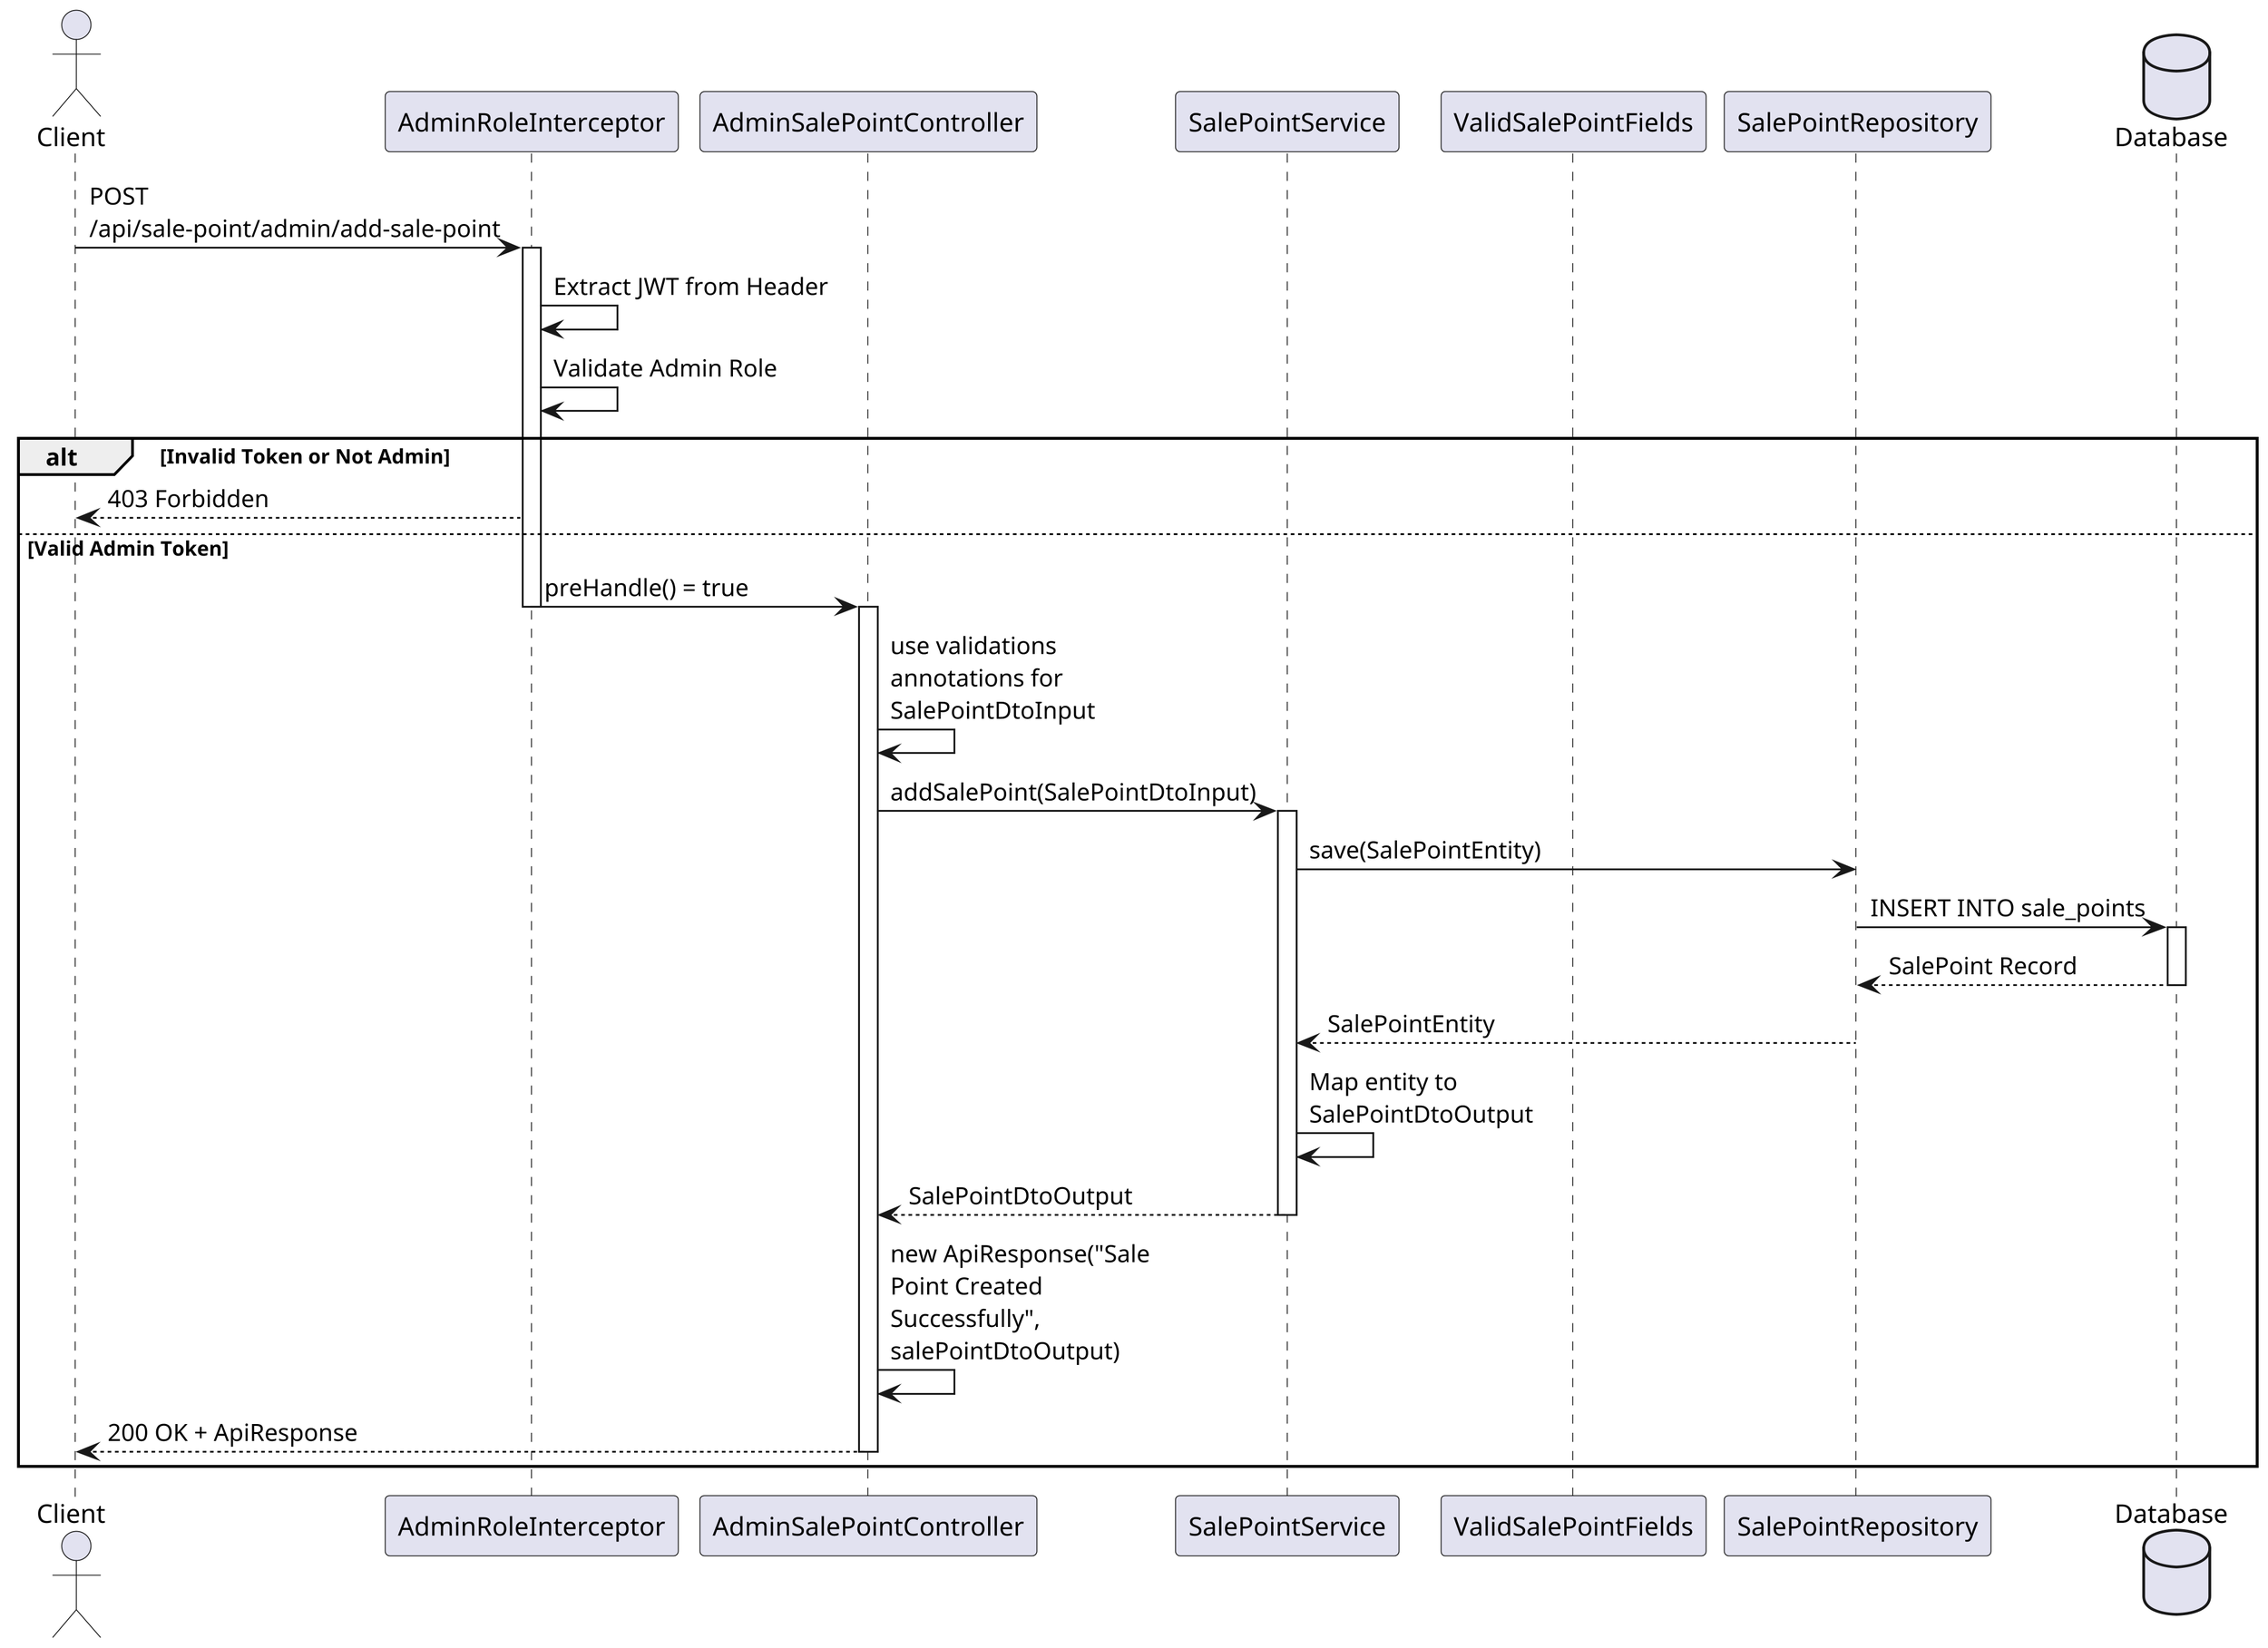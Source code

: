 @startuml
skinparam dpi 300
skinparam maxMessageSize 160

actor Client
participant "AdminRoleInterceptor" as Interceptor
participant "AdminSalePointController" as Controller
participant "SalePointService" as Service
participant "ValidSalePointFields" as Validator
participant "SalePointRepository" as Repository
database "Database" as DB

Client -> Interceptor: POST /api/sale-point/admin/add-sale-point
activate Interceptor

Interceptor -> Interceptor: Extract JWT from Header
Interceptor -> Interceptor: Validate Admin Role

alt Invalid Token or Not Admin
    Interceptor --> Client: 403 Forbidden
else Valid Admin Token
    Interceptor -> Controller: preHandle() = true
    deactivate Interceptor

    activate Controller
    Controller -> Controller: use validations annotations for SalePointDtoInput
    Controller -> Service: addSalePoint(SalePointDtoInput)
    activate Service
    Service -> Repository: save(SalePointEntity)
    Repository -> DB: INSERT INTO sale_points
    activate DB
    DB --> Repository: SalePoint Record
    deactivate DB
    Repository --> Service: SalePointEntity
    deactivate Repository
    Service -> Service: Map entity to SalePointDtoOutput
    Service --> Controller: SalePointDtoOutput
    deactivate Service
    Controller -> Controller: new ApiResponse("Sale Point Created Successfully", salePointDtoOutput)
    Controller --> Client: 200 OK + ApiResponse
    deactivate Controller
end

@enduml